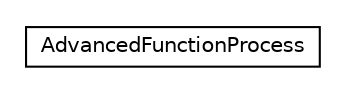#!/usr/local/bin/dot
#
# Class diagram 
# Generated by UMLGraph version R5_6-24-gf6e263 (http://www.umlgraph.org/)
#

digraph G {
	edge [fontname="Helvetica",fontsize=10,labelfontname="Helvetica",labelfontsize=10];
	node [fontname="Helvetica",fontsize=10,shape=plaintext];
	nodesep=0.25;
	ranksep=0.5;
	// nl.b3p.brmo.loader.advancedfunctions.AdvancedFunctionProcess
	c203 [label=<<table title="nl.b3p.brmo.loader.advancedfunctions.AdvancedFunctionProcess" border="0" cellborder="1" cellspacing="0" cellpadding="2" port="p" href="./AdvancedFunctionProcess.html">
		<tr><td><table border="0" cellspacing="0" cellpadding="1">
<tr><td align="center" balign="center"> AdvancedFunctionProcess </td></tr>
		</table></td></tr>
		</table>>, URL="./AdvancedFunctionProcess.html", fontname="Helvetica", fontcolor="black", fontsize=10.0];
}

